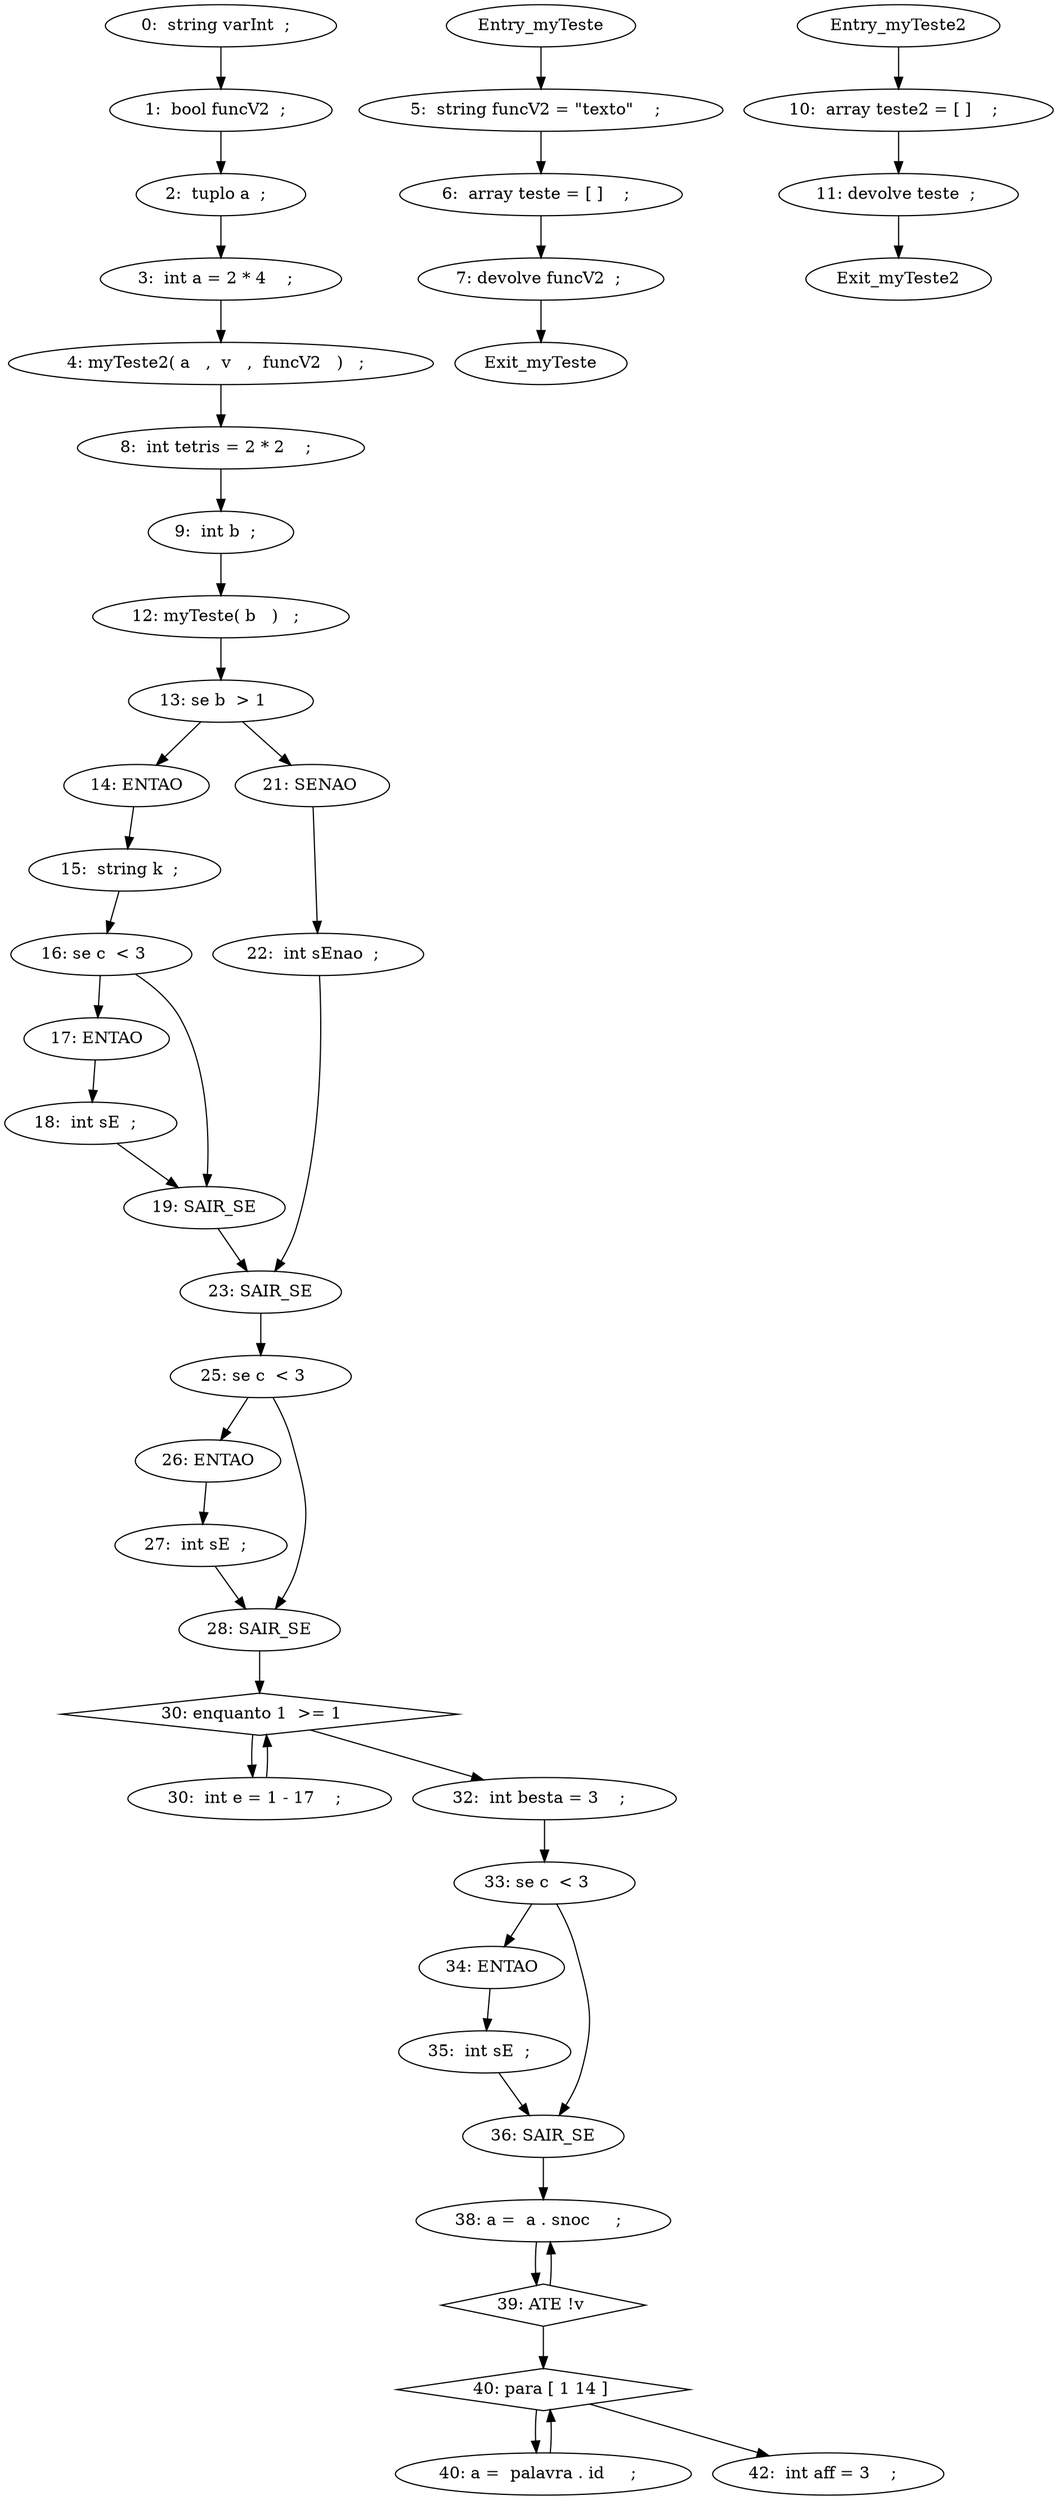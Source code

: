 digraph G {
"0:  string varInt  ;  " -> "1:  bool funcV2  ;  "
"1:  bool funcV2  ;  " -> "2:  tuplo a  ;  "
"2:  tuplo a  ;  " -> "3:  int a = 2 * 4    ;  "
"3:  int a = 2 * 4    ;  " -> "4: myTeste2( a   ,  v   ,  funcV2   )   ;  "
"Entry_myTeste" -> "5:  string funcV2 = \"texto\"    ;  "
"5:  string funcV2 = \"texto\"    ;  " -> "6:  array teste = [ ]    ;  "
"6:  array teste = [ ]    ;  " -> "7: devolve funcV2  ; "
"7: devolve funcV2  ; " -> "Exit_myTeste"
"4: myTeste2( a   ,  v   ,  funcV2   )   ;  " -> "8:  int tetris = 2 * 2    ;  "
"8:  int tetris = 2 * 2    ;  " -> "9:  int b  ;  "
"Entry_myTeste2" -> "10:  array teste2 = [ ]    ;  "
"10:  array teste2 = [ ]    ;  " -> "11: devolve teste  ; "
"11: devolve teste  ; " -> "Exit_myTeste2"
"9:  int b  ;  " -> "12: myTeste( b   )   ;  "
"12: myTeste( b   )   ;  " -> "13: se b  > 1   "
"13: se b  > 1   " -> "14: ENTAO"
"14: ENTAO" -> "15:  string k  ;  "
"15:  string k  ;  " -> "16: se c  < 3   "
"16: se c  < 3   " -> "17: ENTAO"
"17: ENTAO" -> "18:  int sE  ;  "
"18:  int sE  ;  " -> "19: SAIR_SE"
"16: se c  < 3   " -> "19: SAIR_SE"
"13: se b  > 1   " -> "21: SENAO "
"21: SENAO " -> "22:  int sEnao  ;  "
"22:  int sEnao  ;  " -> "23: SAIR_SE"
"19: SAIR_SE" -> "23: SAIR_SE"
"23: SAIR_SE" -> "25: se c  < 3   "
"25: se c  < 3   " -> "26: ENTAO"
"26: ENTAO" -> "27:  int sE  ;  "
"27:  int sE  ;  " -> "28: SAIR_SE"
"25: se c  < 3   " -> "28: SAIR_SE"
"28: SAIR_SE" -> "30: enquanto 1  >= 1   "
"30: enquanto 1  >= 1   " [shape=diamond]
"30: enquanto 1  >= 1   " -> "30:  int e = 1 - 17    ;  "
"30:  int e = 1 - 17    ;  " -> "30: enquanto 1  >= 1   "
"30: enquanto 1  >= 1   " -> "32:  int besta = 3    ;  "
"32:  int besta = 3    ;  " -> "33: se c  < 3   "
"33: se c  < 3   " -> "34: ENTAO"
"34: ENTAO" -> "35:  int sE  ;  "
"35:  int sE  ;  " -> "36: SAIR_SE"
"33: se c  < 3   " -> "36: SAIR_SE"
"36: SAIR_SE" -> "38: a =  a . snoc     ;  "
"38: a =  a . snoc     ;  " -> "39: ATE !v "
"39: ATE !v " -> "38: a =  a . snoc     ;  "
"39: ATE !v " [shape=diamond]
"39: ATE !v " -> "40: para [ 1 14 ] "
"40: para [ 1 14 ] " [shape=diamond]
"40: para [ 1 14 ] " -> "40: a =  palavra . id     ;  "
"40: a =  palavra . id     ;  " -> "40: para [ 1 14 ] "
"40: para [ 1 14 ] " -> "42:  int aff = 3    ;  "
}
